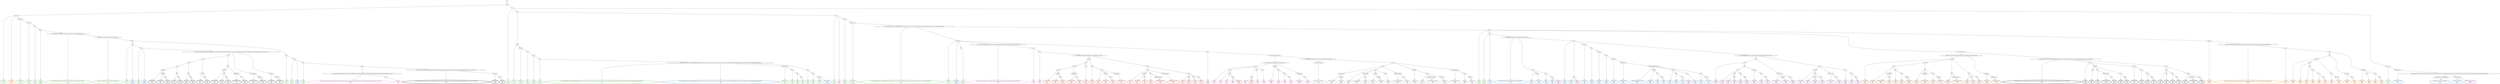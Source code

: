 digraph T {
	{
		rank=same
		474 [penwidth=3,colorscheme=set19,color=3,label="3;4;7;10_P\nP\n2.2%"]
		472 [penwidth=3,colorscheme=set19,color=3,label="13;15;18;19_P\nP\n0.71%"]
		470 [penwidth=3,colorscheme=set19,color=3,label="22;25;26_P\nP\n0.18%"]
		468 [penwidth=3,colorscheme=set19,color=3,label="35_P\nP\n0.5%"]
		466 [penwidth=3,colorscheme=set19,color=3,label="42;45_P\nP\n0.008%"]
		464 [penwidth=3,colorscheme=set19,color=3,label="50;52;54;59;68;74;79;85;90;96;100;104;107;113;120;123;126;127;129;133;134;136;138_P\nP\n0.008%"]
		462 [penwidth=3,colorscheme=set19,color=3,label="152;154;157;159;162;165;170;173;182;187;188;191;194_P\nP\n4.8%"]
		459 [penwidth=3,colorscheme=set19,color=3,label="201_P\nP\n3%"]
		457 [penwidth=3,colorscheme=set19,color=3,label="212_P\nP\n9.8%"]
		455 [penwidth=3,colorscheme=set19,color=3,label="203_P\nP\n4%"]
		453 [penwidth=3,colorscheme=set19,color=3,label="211_P\nP\n0.75%"]
		451 [penwidth=3,colorscheme=set19,color=3,label="220_P\nP\n6.1%"]
		449 [penwidth=3,colorscheme=set19,color=3,label="5_P\nP\n0.18%"]
		446 [penwidth=3,colorscheme=set19,color=3,label="12;21_P\nP\n1.1%"]
		444 [penwidth=3,colorscheme=set19,color=3,label="29;31;32_P\nP\n0.18%"]
		442 [penwidth=3,colorscheme=set19,color=3,label="34_P\nP\n0.044%"]
		440 [penwidth=3,colorscheme=set19,color=3,label="40;41_P\nP\n0.079%"]
		438 [penwidth=3,colorscheme=set19,color=3,label="44_P\nP\n0.075%"]
		436 [penwidth=3,colorscheme=set19,color=3,label="49;57;58;60;61;66;67;70;76;78;81;83;86;89;95;98;99;101;103;110;112;116;119;122;132;141;146;147;149;153;155;161;169;175;178;180;181;186;189;198;205;209;217;224;231;236;242;265;277;299;306;346;353;365;366;376_P\nP\n1%"]
		434 [penwidth=3,colorscheme=set19,color=3,label="389;397;405_P\nP\n6.8%"]
		432 [penwidth=3,colorscheme=set19,color=3,label="409_P\nP\n5.1%"]
		430 [penwidth=3,colorscheme=set19,color=3,label="423_P\nP\n2.4%"]
		428 [penwidth=3,colorscheme=set19,color=3,label="437_P\nP\n6.2%"]
		426 [penwidth=3,colorscheme=set19,color=3,label="396_P\nP\n1.4%"]
		424 [penwidth=3,colorscheme=set19,color=3,label="404_P\nP\n0.38%"]
		422 [penwidth=3,colorscheme=set19,color=3,label="414;422_P\nP\n5.6%"]
		420 [penwidth=3,colorscheme=set19,color=3,label="17_P\nP\n2.5%"]
		418 [penwidth=3,colorscheme=set19,color=3,label="28;30_P\nP\n0.58%"]
		416 [penwidth=3,colorscheme=set19,color=3,label="36;37;39;43_P\nP\n0.01%"]
		414 [penwidth=3,colorscheme=set19,color=3,label="47;53;55;56;63;65;69;73;75;77;82;84;88;91;94;97;102;106;109;111;115;118;121;125;128;131;139;142;151;158;164;166;167;168;172;174;177;179;184;185;190;193_P\nP\n2.8%"]
		412 [penwidth=3,colorscheme=set19,color=3,label="196;199_P\nP\n4.8%"]
		410 [penwidth=3,colorscheme=set19,color=3,label="207_P\nP\n5.8%"]
		408 [penwidth=3,colorscheme=set19,color=3,label="206_P\nP\n9.6%"]
		406 [penwidth=3,colorscheme=set19,color=3,label="225_P\nP\n5.6%"]
		404 [penwidth=3,colorscheme=set19,color=3,label="8;11;14_P\nP\n5.9%"]
		403 [penwidth=3,colorscheme=set19,color=2,label="201_M1\nM1\n0.0019%"]
		402 [penwidth=3,colorscheme=set19,color=2,label="212_M1\nM1\n0.0019%"]
		401 [penwidth=3,colorscheme=set19,color=2,label="211_M1\nM1\n0.017%"]
		400 [penwidth=3,colorscheme=set19,color=2,label="49;57;58;60;61;66;67;70;76;78;81;83;86;89;95;98;99;101;103;110;112;116;119;122;132;141;146;147;149;153;155;161;169;175;178;180;181;186;189;198;205;209;217;224;231;236;242;265;277;299;306;346;353;365;366;376_M1\nM1\n4.1%"]
		399 [penwidth=3,colorscheme=set19,color=2,label="414;422_M1\nM1\n0.58%"]
		398 [penwidth=3,colorscheme=set19,color=2,label="196;199_M1\nM1\n0.0045%"]
		397 [penwidth=3,colorscheme=set19,color=2,label="225_M1\nM1\n0.6%"]
		395 [penwidth=3,colorscheme=set19,color=2,label="238;243;249;255;266;279;287;292;308;315;340;372;385;390_M1\nM1\n2.3%"]
		393 [penwidth=3,colorscheme=set19,color=2,label="411_M1\nM1\n4.9%"]
		391 [penwidth=3,colorscheme=set19,color=2,label="432;444_M1\nM1\n5%"]
		389 [penwidth=3,colorscheme=set19,color=2,label="443_M1\nM1\n1.9%"]
		387 [penwidth=3,colorscheme=set19,color=2,label="448_M1\nM1\n5.3%"]
		385 [penwidth=3,colorscheme=set19,color=2,label="416_M1\nM1\n4.4%"]
		383 [penwidth=3,colorscheme=set19,color=2,label="438_M1\nM1\n5.2%"]
		381 [penwidth=3,colorscheme=set19,color=2,label="467;478_M1\nM1\n1.9%"]
		379 [penwidth=3,colorscheme=set19,color=2,label="487_M1\nM1\n0.08%"]
		377 [penwidth=3,colorscheme=set19,color=2,label="503;511_M1\nM1\n0.49%"]
		375 [penwidth=3,colorscheme=set19,color=2,label="526_M1\nM1\n0.092%"]
		373 [penwidth=3,colorscheme=set19,color=2,label="530;535_M1\nM1\n0.035%"]
		371 [penwidth=3,colorscheme=set19,color=2,label="540;548;556_M1\nM1\n0.01%"]
		369 [penwidth=3,colorscheme=set19,color=2,label="616;629;648;659;670;671_M1\nM1\n2.9%"]
		367 [penwidth=3,colorscheme=set19,color=2,label="682;690_M1\nM1\n4.3%"]
		365 [penwidth=3,colorscheme=set19,color=2,label="716_M1\nM1\n3.3%"]
		363 [penwidth=3,colorscheme=set19,color=2,label="728_M1\nM1\n5%"]
		361 [penwidth=3,colorscheme=set19,color=2,label="689_M1\nM1\n4.2%"]
		359 [penwidth=3,colorscheme=set19,color=2,label="698_M1\nM1\n2.6%"]
		357 [penwidth=3,colorscheme=set19,color=2,label="715_M1\nM1\n7.7%"]
		355 [penwidth=3,colorscheme=set19,color=2,label="714_M1\nM1\n7.6%"]
		353 [penwidth=3,colorscheme=set19,color=2,label="697_M1\nM1\n2.7%"]
		351 [penwidth=3,colorscheme=set19,color=2,label="707;713_M1\nM1\n7.1%"]
		349 [penwidth=3,colorscheme=set19,color=2,label="16;20;23;24;27_M1\nM1\n1%"]
		346 [penwidth=3,colorscheme=set19,color=2,label="370;378;382;407;424;431;446;453_M1\nM1\n5.1%"]
		344 [penwidth=3,colorscheme=set19,color=2,label="377;406;410;415_M1\nM1\n9.5%"]
		341 [penwidth=3,colorscheme=set19,color=8,label="252;258;264;275;282;296;310;319;332;339;342;351;364;388;395;421;430;442;445;452;461;486;497;509;524;529;533;577;589;605;628;647;658;688;700;723;729;735_M2\nM2\n9.3%"]
		339 [penwidth=3,colorscheme=set19,color=8,label="743_M2\nM2\n6%"]
		338 [penwidth=3,colorscheme=set19,color=8,label="17_M2\nM2\n1.8%"]
		336 [penwidth=3,colorscheme=set19,color=8,label="210;219;230;233;239;246;251;257;263;269;274;281;295;303;318;325;331;338;357;369;375;393;401;428;435;440;455_M2\nM2\n1%"]
		334 [penwidth=3,colorscheme=set19,color=8,label="471_M2\nM2\n7.3%"]
		332 [penwidth=3,colorscheme=set19,color=8,label="519_M2\nM2\n7.5%"]
		330 [penwidth=3,colorscheme=set19,color=8,label="214_M2\nM2\n0.0066%"]
		326 [penwidth=3,colorscheme=set19,color=8,label="463_M2\nM2\n2.4%"]
		324 [penwidth=3,colorscheme=set19,color=8,label="470_M2\nM2\n5.1%"]
		322 [penwidth=3,colorscheme=set19,color=8,label="481_M2\nM2\n2.2%"]
		320 [penwidth=3,colorscheme=set19,color=8,label="492_M2\nM2\n7.1%"]
		318 [penwidth=3,colorscheme=set19,color=8,label="480_M2\nM2\n9.4%"]
		316 [penwidth=3,colorscheme=set19,color=8,label="491_M2\nM2\n5.3%"]
		314 [penwidth=3,colorscheme=set19,color=8,label="505_M2\nM2\n7.3%"]
		312 [penwidth=3,colorscheme=set19,color=8,label="469;490_M2\nM2\n2.9%"]
		310 [penwidth=3,colorscheme=set19,color=8,label="500_M2\nM2\n2.4%"]
		308 [penwidth=3,colorscheme=set19,color=8,label="504_M2\nM2\n5.7%"]
		306 [penwidth=3,colorscheme=set19,color=8,label="512_M2\nM2\n6.4%"]
		304 [penwidth=3,colorscheme=set19,color=8,label="479;489;499_M2\nM2\n5.3%"]
		302 [penwidth=3,colorscheme=set19,color=8,label="518_M2\nM2\n5.5%"]
		299 [penwidth=3,colorscheme=set19,color=9,label="520;531;543;573;585_M3\nM3\n7.7%"]
		295 [penwidth=3,colorscheme=set19,color=9,label="542;551;563_M3\nM3\n2.8%"]
		293 [penwidth=3,colorscheme=set19,color=9,label="572;599_M3\nM3\n9.6%"]
		291 [penwidth=3,colorscheme=set19,color=9,label="550_M3\nM3\n6.8%"]
		289 [penwidth=3,colorscheme=set19,color=9,label="562;584;598_M3\nM3\n5%"]
		287 [penwidth=3,colorscheme=set19,color=9,label="620_M3\nM3\n9.2%"]
		285 [penwidth=3,colorscheme=set19,color=9,label="571;583_M3\nM3\n4.8%"]
		283 [penwidth=3,colorscheme=set19,color=9,label="597;609_M3\nM3\n7%"]
		281 [penwidth=3,colorscheme=set19,color=9,label="596_M3\nM3\n5.8%"]
		279 [penwidth=3,colorscheme=set19,color=9,label="561;582;595;608_M3\nM3\n2.6%"]
		277 [penwidth=3,colorscheme=set19,color=9,label="631_M3\nM3\n7.7%"]
		275 [penwidth=3,colorscheme=set19,color=9,label="549;560_M3\nM3\n2.1%"]
		273 [penwidth=3,colorscheme=set19,color=9,label="570_M3\nM3\n3.9%"]
		271 [penwidth=3,colorscheme=set19,color=9,label="581;594;607;630;640_M3\nM3\n6.2%"]
		269 [penwidth=3,colorscheme=set19,color=9,label="593;619_M3\nM3\n7.8%"]
		267 [penwidth=3,colorscheme=set19,color=9,label="559;569;580;592_M3\nM3\n2.1%"]
		265 [penwidth=3,colorscheme=set19,color=9,label="606_M3\nM3\n3.5%"]
		263 [penwidth=3,colorscheme=set19,color=9,label="639;651_M3\nM3\n5.5%"]
		259 [penwidth=3,colorscheme=set19,color=7,label="552;565_M4\nM4\n5.9%"]
		256 [penwidth=3,colorscheme=set19,color=7,label="602_M4\nM4\n7%"]
		254 [penwidth=3,colorscheme=set19,color=7,label="624;636;656_M4\nM4\n3.7%"]
		252 [penwidth=3,colorscheme=set19,color=7,label="667_M4\nM4\n5.1%"]
		250 [penwidth=3,colorscheme=set19,color=7,label="635_M4\nM4\n1.1%"]
		248 [penwidth=3,colorscheme=set19,color=7,label="644_M4\nM4\n1.2%"]
		246 [penwidth=3,colorscheme=set19,color=7,label="655;661_M4\nM4\n6%"]
		244 [penwidth=3,colorscheme=set19,color=7,label="613_M4\nM4\n4.8%"]
		242 [penwidth=3,colorscheme=set19,color=7,label="623;634;643_M4\nM4\n8.4%"]
		240 [penwidth=3,colorscheme=set19,color=7,label="633_M4\nM4\n1.2%"]
		238 [penwidth=3,colorscheme=set19,color=7,label="642;654_M4\nM4\n7%"]
		236 [penwidth=3,colorscheme=set19,color=7,label="586_M4\nM4\n4.6%"]
		234 [penwidth=3,colorscheme=set19,color=7,label="601;612;641;653_M4\nM4\n9%"]
		232 [penwidth=3,colorscheme=set19,color=7,label="611_M4\nM4\n3.2%"]
		230 [penwidth=3,colorscheme=set19,color=7,label="622_M4\nM4\n15%"]
		228 [penwidth=3,colorscheme=set19,color=7,label="652_M4\nM4\n5.3%"]
		226 [penwidth=3,colorscheme=set19,color=7,label="564;600_M4\nM4\n3.8%"]
		224 [penwidth=3,colorscheme=set19,color=7,label="610;621;632_M4\nM4\n7.7%"]
		223 [penwidth=3,colorscheme=set19,color=5,label="3;4;7;10_M5\nM5\n2.9%"]
		221 [penwidth=3,colorscheme=set19,color=5,label="218;228_M5\nM5\n0.71%"]
		219 [penwidth=3,colorscheme=set19,color=5,label="244;250;267;288;293;302;309;316;323;329;335;348;354;360;402;419;436;449;464;473;507;514;532;546;553;575;603;625;645_M5\nM5\n3.8%"]
		217 [penwidth=3,colorscheme=set19,color=5,label="657_M5\nM5\n1.7%"]
		213 [penwidth=3,colorscheme=set19,color=5,label="679;685_M5\nM5\n21%"]
		211 [penwidth=3,colorscheme=set19,color=5,label="693_M5\nM5\n2.9%"]
		209 [penwidth=3,colorscheme=set19,color=5,label="702_M5\nM5\n4.9%"]
		207 [penwidth=3,colorscheme=set19,color=5,label="709_M5\nM5\n7.5%"]
		205 [penwidth=3,colorscheme=set19,color=5,label="725_M5\nM5\n7.3%"]
		203 [penwidth=3,colorscheme=set19,color=5,label="736_M5\nM5\n5.7%"]
		201 [penwidth=3,colorscheme=set19,color=5,label="719_M5\nM5\n4.3%"]
		199 [penwidth=3,colorscheme=set19,color=5,label="724;732_M5\nM5\n7.3%"]
		197 [penwidth=3,colorscheme=set19,color=5,label="684;692_M5\nM5\n6.5%"]
		195 [penwidth=3,colorscheme=set19,color=5,label="731_M5\nM5\n7.3%"]
		193 [penwidth=3,colorscheme=set19,color=5,label="678;683_M5\nM5\n2.3%"]
		191 [penwidth=3,colorscheme=set19,color=5,label="701_M5\nM5\n6.3%"]
		189 [penwidth=3,colorscheme=set19,color=5,label="718_M5\nM5\n1.9%"]
		187 [penwidth=3,colorscheme=set19,color=5,label="730_M5\nM5\n5.9%"]
		186 [penwidth=3,colorscheme=set19,color=4,label="448_M6\nM6\n0.45%"]
		185 [penwidth=3,colorscheme=set19,color=4,label="438_M6\nM6\n2.3%"]
		181 [penwidth=3,colorscheme=set19,color=4,label="745_M6\nM6\n3.6%"]
		178 [penwidth=3,colorscheme=set19,color=4,label="767_M6\nM6\n2.3%"]
		176 [penwidth=3,colorscheme=set19,color=4,label="802_M6\nM6\n3.2%"]
		174 [penwidth=3,colorscheme=set19,color=4,label="841_M6\nM6\n5.7%"]
		172 [penwidth=3,colorscheme=set19,color=4,label="824_M6\nM6\n0.84%"]
		170 [penwidth=3,colorscheme=set19,color=4,label="868_M6\nM6\n6.6%"]
		168 [penwidth=3,colorscheme=set19,color=4,label="778;801_M6\nM6\n2.5%"]
		166 [penwidth=3,colorscheme=set19,color=4,label="823_M6\nM6\n1.2%"]
		164 [penwidth=3,colorscheme=set19,color=4,label="855_M6\nM6\n5.4%"]
		162 [penwidth=3,colorscheme=set19,color=4,label="750;766;789_M6\nM6\n5.5%"]
		160 [penwidth=3,colorscheme=set19,color=4,label="800;822_M6\nM6\n7.6%"]
		158 [penwidth=3,colorscheme=set19,color=4,label="854_M6\nM6\n6.9%"]
		155 [penwidth=3,colorscheme=set19,color=4,label="755;765_M6\nM6\n2.2%"]
		153 [penwidth=3,colorscheme=set19,color=4,label="788_M6\nM6\n7.6%"]
		151 [penwidth=3,colorscheme=set19,color=4,label="799;821_M6\nM6\n5.3%"]
		149 [penwidth=3,colorscheme=set19,color=4,label="867_M6\nM6\n6.5%"]
		147 [penwidth=3,colorscheme=set19,color=4,label="764;777;787_M6\nM6\n3.6%"]
		145 [penwidth=3,colorscheme=set19,color=4,label="820_M6\nM6\n11%"]
		143 [penwidth=3,colorscheme=set19,color=4,label="776_M6\nM6\n0.69%"]
		141 [penwidth=3,colorscheme=set19,color=4,label="798_M6\nM6\n1.4%"]
		139 [penwidth=3,colorscheme=set19,color=4,label="819_M6\nM6\n6.8%"]
		138 [penwidth=3,colorscheme=set19,color=4,label="715_M6\nM6\n0.16%"]
		137 [penwidth=3,colorscheme=set19,color=4,label="377;406;410;415_M6\nM6\n0.29%"]
		131 [penwidth=3,colorscheme=set19,color=1,label="792;807_M7\nM7\n1.3%"]
		129 [penwidth=3,colorscheme=set19,color=1,label="830;846_M7\nM7\n3.3%"]
		127 [penwidth=3,colorscheme=set19,color=1,label="860_M7\nM7\n7.4%"]
		125 [penwidth=3,colorscheme=set19,color=1,label="806;829;845_M7\nM7\n3.2%"]
		123 [penwidth=3,colorscheme=set19,color=1,label="875_M7\nM7\n5.1%"]
		121 [penwidth=3,colorscheme=set19,color=1,label="771_M7\nM7\n6.4%"]
		119 [penwidth=3,colorscheme=set19,color=1,label="758_M7\nM7\n1.9%"]
		117 [penwidth=3,colorscheme=set19,color=1,label="770_M7\nM7\n2.4%"]
		115 [penwidth=3,colorscheme=set19,color=1,label="791;828_M7\nM7\n0.4%"]
		113 [penwidth=3,colorscheme=set19,color=1,label="844_M7\nM7\n5.6%"]
		111 [penwidth=3,colorscheme=set19,color=1,label="843;859;870_M7\nM7\n5.7%"]
		108 [penwidth=3,colorscheme=set19,color=1,label="757_M7\nM7\n4.8%"]
		106 [penwidth=3,colorscheme=set19,color=1,label="769;780_M7\nM7\n5.1%"]
		104 [penwidth=3,colorscheme=set19,color=1,label="827_M7\nM7\n7.8%"]
		102 [penwidth=3,colorscheme=set19,color=1,label="779_M7\nM7\n4.6%"]
		100 [penwidth=3,colorscheme=set19,color=1,label="805;826;858;869_M7\nM7\n5.2%"]
		98 [penwidth=3,colorscheme=set19,color=1,label="790;804;842;857_M7\nM7\n5.1%"]
		96 [penwidth=3,colorscheme=set19,color=1,label="768_M7\nM7\n3.5%"]
		94 [penwidth=3,colorscheme=set19,color=1,label="803_M7\nM7\n6.1%"]
		92 [penwidth=3,colorscheme=set19,color=1,label="825_M7\nM7\n5.3%"]
		90 [penwidth=3,colorscheme=set19,color=1,label="856_M7\nM7\n5.2%"]
		89 [penwidth=3,colorscheme=set19,color=1,label="492_M7\nM7\n3.4%"]
		88 [penwidth=3,colorscheme=set19,color=1,label="480_M7\nM7\n0.77%"]
		86 [penwidth=3,colorscheme=set19,color=10,label="278;286;291;301;307;314;328;359;367;384;400;427;439;457;466;475;484;495;502;506;513;521;523;545;626;637;663;668;674;703;710;720;733;739_M8\nM8\n2.6%"]
		84 [penwidth=3,colorscheme=set19,color=10,label="742_M8\nM8\n4.6%"]
		81 [penwidth=3,colorscheme=set19,color=10,label="782_M8\nM8\n8%"]
		79 [penwidth=3,colorscheme=set19,color=10,label="794_M8\nM8\n5.3%"]
		77 [penwidth=3,colorscheme=set19,color=10,label="812;832;850_M8\nM8\n5.8%"]
		75 [penwidth=3,colorscheme=set19,color=10,label="871_M8\nM8\n5.6%"]
		73 [penwidth=3,colorscheme=set19,color=10,label="831_M8\nM8\n2.1%"]
		71 [penwidth=3,colorscheme=set19,color=10,label="849_M8\nM8\n5%"]
		69 [penwidth=3,colorscheme=set19,color=10,label="753;761_M8\nM8\n1.7%"]
		67 [penwidth=3,colorscheme=set19,color=10,label="811_M8\nM8\n4.4%"]
		65 [penwidth=3,colorscheme=set19,color=10,label="848_M8\nM8\n3.6%"]
		63 [penwidth=3,colorscheme=set19,color=10,label="861_M8\nM8\n6%"]
		60 [penwidth=3,colorscheme=set19,color=10,label="752_M8\nM8\n2.2%"]
		58 [penwidth=3,colorscheme=set19,color=10,label="781_M8\nM8\n6.4%"]
		56 [penwidth=3,colorscheme=set19,color=10,label="810_M8\nM8\n5.2%"]
		54 [penwidth=3,colorscheme=set19,color=10,label="847_M8\nM8\n5.7%"]
		52 [penwidth=3,colorscheme=set19,color=10,label="760_M8\nM8\n5.1%"]
		50 [penwidth=3,colorscheme=set19,color=10,label="773;793;809_M8\nM8\n8.3%"]
		48 [penwidth=3,colorscheme=set19,color=10,label="808_M8\nM8\n12%"]
		41 [penwidth=3,colorscheme=set19,color=10,label="840;853_M9\nM9\n6.1%"]
		39 [penwidth=3,colorscheme=set19,color=10,label="866;874_M9\nM9\n1.2%"]
		37 [penwidth=3,colorscheme=set19,color=10,label="879_M9\nM9\n5.5%"]
		35 [penwidth=3,colorscheme=set19,color=10,label="865_M9\nM9\n3.7%"]
		33 [penwidth=3,colorscheme=set19,color=10,label="873_M9\nM9\n5.1%"]
		31 [penwidth=3,colorscheme=set19,color=10,label="839_M9\nM9\n2.8%"]
		29 [penwidth=3,colorscheme=set19,color=10,label="864_M9\nM9\n5.9%"]
		27 [penwidth=3,colorscheme=set19,color=10,label="797;817_M9\nM9\n5%"]
		25 [penwidth=3,colorscheme=set19,color=10,label="838_M9\nM9\n5%"]
		22 [penwidth=3,colorscheme=set19,color=10,label="796;837_M9\nM9\n7.2%"]
		20 [penwidth=3,colorscheme=set19,color=10,label="863_M9\nM9\n2.1%"]
		18 [penwidth=3,colorscheme=set19,color=10,label="878_M9\nM9\n6%"]
		16 [penwidth=3,colorscheme=set19,color=10,label="816;836;852_M9\nM9\n1.4%"]
		14 [penwidth=3,colorscheme=set19,color=10,label="877_M9\nM9\n5.4%"]
		12 [penwidth=3,colorscheme=set19,color=10,label="784;795;815_M9\nM9\n4.5%"]
		10 [penwidth=3,colorscheme=set19,color=10,label="835;862_M9\nM9\n5.2%"]
		8 [penwidth=3,colorscheme=set19,color=10,label="814;834_M9\nM9\n6.2%"]
		6 [penwidth=3,colorscheme=set19,color=10,label="872;876_M9\nM9\n5.6%"]
		4 [penwidth=3,colorscheme=set19,color=10,label="247;259;270;283;297;304;311;320;333;343;352;363;380;386;403;408;429;441;459;476;496;515;528;538;554;566;614;646;664;680;686;694;704;727;734;754;774;783_M9\nM9\n1.2%"]
		2 [penwidth=3,colorscheme=set19,color=10,label="813;833_M9\nM9\n9.6%"]
		0 [penwidth=3,colorscheme=set19,color=10,label="851_M9\nM9\n5.3%"]
	}
	477 [label="GL"]
	476 [label="0;1;2"]
	475 [label="3;4;7;10"]
	473 [label="13;15;18;19"]
	471 [label="22;25;26"]
	469 [label="35"]
	467 [label="42;45"]
	465 [label="50;52;54;59;68;74;79;85;90;96;100;104;107;113;120;123;126;127;129;133;134;136;138"]
	463 [label="152;154;157;159;162;165;170;173;182;187;188;191;194"]
	461 [label="200"]
	460 [label="201"]
	458 [label="212"]
	456 [label="203"]
	454 [label="211"]
	452 [label="220"]
	450 [label="5"]
	448 [label="6;9"]
	447 [label="12;21"]
	445 [label="29;31;32"]
	443 [label="34"]
	441 [label="40;41"]
	439 [label="44"]
	437 [label="49;57;58;60;61;66;67;70;76;78;81;83;86;89;95;98;99;101;103;110;112;116;119;122;132;141;146;147;149;153;155;161;169;175;178;180;181;186;189;198;205;209;217;224;231;236;242;265;277;299;306;346;353;365;366;376"]
	435 [label="389;397;405"]
	433 [label="409"]
	431 [label="423"]
	429 [label="437"]
	427 [label="396"]
	425 [label="404"]
	423 [label="414;422"]
	421 [label="17"]
	419 [label="28;30"]
	417 [label="36;37;39;43"]
	415 [label="47;53;55;56;63;65;69;73;75;77;82;84;88;91;94;97;102;106;109;111;115;118;121;125;128;131;139;142;151;158;164;166;167;168;172;174;177;179;184;185;190;193"]
	413 [label="196;199"]
	411 [label="207"]
	409 [label="206"]
	407 [label="225"]
	405 [label="8;11;14"]
	396 [label="238;243;249;255;266;279;287;292;308;315;340;372;385;390"]
	394 [label="411"]
	392 [label="432;444"]
	390 [label="443"]
	388 [label="448"]
	386 [label="416"]
	384 [label="438"]
	382 [label="467;478"]
	380 [label="487"]
	378 [label="503;511"]
	376 [label="526"]
	374 [label="530;535"]
	372 [label="540;548;556"]
	370 [label="616;629;648;659;670;671"]
	368 [label="682;690"]
	366 [label="716"]
	364 [label="728"]
	362 [label="689"]
	360 [label="698"]
	358 [label="715"]
	356 [label="714"]
	354 [label="697"]
	352 [label="707;713"]
	350 [label="16;20;23;24;27"]
	348 [label="33;38;46;48;51;62;64;71;72;80;87;92;93;105;108;114;117;124;130;135;137;140;143;144;145;148;150;156;160;163;171;176;183;192;195;197;202;204;208;213;216;222;223;227;241;261;284;290;305;322;326;345"]
	347 [label="370;378;382;407;424;431;446;453"]
	345 [label="377;406;410;415"]
	343 [label="234"]
	342 [label="252;258;264;275;282;296;310;319;332;339;342;351;364;388;395;421;430;442;445;452;461;486;497;509;524;529;533;577;589;605;628;647;658;688;700;723;729;735"]
	340 [label="743"]
	337 [label="210;219;230;233;239;246;251;257;263;269;274;281;295;303;318;325;331;338;357;369;375;393;401;428;435;440;455"]
	335 [label="471"]
	333 [label="519"]
	331 [label="214"]
	329 [label="229;232;245;256;268;273"]
	328 [label="280;317;324;337;350;356;362;368;374;392;398;412;417"]
	327 [label="463"]
	325 [label="470"]
	323 [label="481"]
	321 [label="492"]
	319 [label="480"]
	317 [label="491"]
	315 [label="505"]
	313 [label="469;490"]
	311 [label="500"]
	309 [label="504"]
	307 [label="512"]
	305 [label="479;489;499"]
	303 [label="518"]
	301 [label="294;330;336;341;349;355;361;373;379;391;425;433;458;465;474;483;494"]
	300 [label="520;531;543;573;585"]
	298 [label="527"]
	297 [label="537"]
	296 [label="542;551;563"]
	294 [label="572;599"]
	292 [label="550"]
	290 [label="562;584;598"]
	288 [label="620"]
	286 [label="571;583"]
	284 [label="597;609"]
	282 [label="596"]
	280 [label="561;582;595;608"]
	278 [label="631"]
	276 [label="549;560"]
	274 [label="570"]
	272 [label="581;594;607;630;640"]
	270 [label="593;619"]
	268 [label="559;569;580;592"]
	266 [label="606"]
	264 [label="639;651"]
	262 [label="237;254;262;272"]
	261 [label="285;300;313;327;347;358;371;383;399;418;426;434;450;456;472;482;493;501;508;544"]
	260 [label="552;565"]
	258 [label="574;587"]
	257 [label="602"]
	255 [label="624;636;656"]
	253 [label="667"]
	251 [label="635"]
	249 [label="644"]
	247 [label="655;661"]
	245 [label="613"]
	243 [label="623;634;643"]
	241 [label="633"]
	239 [label="642;654"]
	237 [label="586"]
	235 [label="601;612;641;653"]
	233 [label="611"]
	231 [label="622"]
	229 [label="652"]
	227 [label="564;600"]
	225 [label="610;621;632"]
	222 [label="218;228"]
	220 [label="244;250;267;288;293;302;309;316;323;329;335;348;354;360;402;419;436;449;464;473;507;514;532;546;553;575;603;625;645"]
	218 [label="657"]
	216 [label="662"]
	215 [label="673"]
	214 [label="679;685"]
	212 [label="693"]
	210 [label="702"]
	208 [label="709"]
	206 [label="725"]
	204 [label="736"]
	202 [label="719"]
	200 [label="724;732"]
	198 [label="684;692"]
	196 [label="731"]
	194 [label="678;683"]
	192 [label="701"]
	190 [label="718"]
	188 [label="730"]
	184 [label="447;454;462;468;488;498;517;522;536;557;578;590;617;649;666;676;696;706;712;726;737"]
	183 [label="740"]
	182 [label="745"]
	180 [label="756"]
	179 [label="767"]
	177 [label="802"]
	175 [label="841"]
	173 [label="824"]
	171 [label="868"]
	169 [label="778;801"]
	167 [label="823"]
	165 [label="855"]
	163 [label="750;766;789"]
	161 [label="800;822"]
	159 [label="854"]
	157 [label="744"]
	156 [label="755;765"]
	154 [label="788"]
	152 [label="799;821"]
	150 [label="867"]
	148 [label="764;777;787"]
	146 [label="820"]
	144 [label="776"]
	142 [label="798"]
	140 [label="819"]
	136 [label="541;558;568;579;591;618;638;650;660;672;677;691;699;708;717;722;738"]
	135 [label="741;747"]
	134 [label="751"]
	133 [label="759;772"]
	132 [label="792;807"]
	130 [label="830;846"]
	128 [label="860"]
	126 [label="806;829;845"]
	124 [label="875"]
	122 [label="771"]
	120 [label="758"]
	118 [label="770"]
	116 [label="791;828"]
	114 [label="844"]
	112 [label="843;859;870"]
	110 [label="746"]
	109 [label="757"]
	107 [label="769;780"]
	105 [label="827"]
	103 [label="779"]
	101 [label="805;826;858;869"]
	99 [label="790;804;842;857"]
	97 [label="768"]
	95 [label="803"]
	93 [label="825"]
	91 [label="856"]
	87 [label="278;286;291;301;307;314;328;359;367;384;400;427;439;457;466;475;484;495;502;506;513;521;523;545;626;637;663;668;674;703;710;720;733;739"]
	85 [label="742"]
	83 [label="749;762"]
	82 [label="782"]
	80 [label="794"]
	78 [label="812;832;850"]
	76 [label="871"]
	74 [label="831"]
	72 [label="849"]
	70 [label="753;761"]
	68 [label="811"]
	66 [label="848"]
	64 [label="861"]
	62 [label="748"]
	61 [label="752"]
	59 [label="781"]
	57 [label="810"]
	55 [label="847"]
	53 [label="760"]
	51 [label="773;793;809"]
	49 [label="808"]
	47 [label="215;221;226;235;240;248;253;260;271;276;289;298;312;321;334;344;381;387;394;413;420;451;460;477;485;510;516;525;534;539;547;555;567;576;588;604;615;627;665;669;675;681;687;695;705;711;721"]
	46 [label="763"]
	45 [label="775"]
	44 [label="786"]
	43 [label="818"]
	42 [label="840;853"]
	40 [label="866;874"]
	38 [label="879"]
	36 [label="865"]
	34 [label="873"]
	32 [label="839"]
	30 [label="864"]
	28 [label="797;817"]
	26 [label="838"]
	24 [label="785"]
	23 [label="796;837"]
	21 [label="863"]
	19 [label="878"]
	17 [label="816;836;852"]
	15 [label="877"]
	13 [label="784;795;815"]
	11 [label="835;862"]
	9 [label="814;834"]
	7 [label="872;876"]
	5 [label="247;259;270;283;297;304;311;320;333;343;352;363;380;386;403;408;429;441;459;476;496;515;528;538;554;566;614;646;664;680;686;694;704;727;734;754;774;783"]
	3 [label="813;833"]
	1 [label="851"]
	477 -> 476
	476 -> 475
	476 -> 450
	475 -> 474
	475 -> 473
	475 -> 223
	473 -> 472
	473 -> 471
	471 -> 470
	471 -> 469
	469 -> 468
	469 -> 467
	467 -> 466
	467 -> 465
	465 -> 464
	465 -> 463
	463 -> 462
	463 -> 461
	461 -> 460
	461 -> 456
	460 -> 459
	460 -> 458
	460 -> 403
	458 -> 457
	458 -> 402
	458 -> 47
	456 -> 455
	456 -> 454
	454 -> 453
	454 -> 452
	454 -> 401
	452 -> 451
	452 -> 343
	450 -> 449
	450 -> 448
	450 -> 405
	448 -> 447
	448 -> 421
	447 -> 446
	447 -> 445
	445 -> 444
	445 -> 443
	443 -> 442
	443 -> 441
	441 -> 440
	441 -> 439
	439 -> 438
	439 -> 437
	437 -> 436
	437 -> 435
	437 -> 427
	437 -> 400
	435 -> 434
	435 -> 433
	433 -> 432
	433 -> 431
	431 -> 430
	431 -> 429
	429 -> 428
	427 -> 426
	427 -> 425
	425 -> 424
	425 -> 423
	423 -> 422
	423 -> 399
	421 -> 420
	421 -> 419
	421 -> 338
	419 -> 418
	419 -> 417
	417 -> 416
	417 -> 415
	415 -> 414
	415 -> 413
	415 -> 409
	413 -> 412
	413 -> 411
	413 -> 398
	413 -> 337
	413 -> 331
	411 -> 410
	409 -> 408
	409 -> 407
	409 -> 262
	409 -> 222
	407 -> 406
	407 -> 397
	407 -> 396
	405 -> 404
	405 -> 350
	396 -> 395
	396 -> 394
	396 -> 386
	394 -> 393
	394 -> 392
	394 -> 390
	392 -> 391
	390 -> 389
	390 -> 388
	388 -> 387
	388 -> 186
	386 -> 385
	386 -> 384
	386 -> 382
	386 -> 184
	384 -> 383
	384 -> 185
	382 -> 381
	382 -> 380
	380 -> 379
	380 -> 378
	378 -> 377
	378 -> 376
	376 -> 375
	376 -> 374
	374 -> 373
	374 -> 372
	372 -> 371
	372 -> 370
	370 -> 369
	370 -> 368
	370 -> 362
	370 -> 354
	368 -> 367
	368 -> 366
	366 -> 365
	366 -> 364
	364 -> 363
	362 -> 361
	362 -> 360
	362 -> 356
	360 -> 359
	360 -> 358
	358 -> 357
	358 -> 138
	356 -> 355
	354 -> 353
	354 -> 352
	352 -> 351
	350 -> 349
	350 -> 348
	348 -> 347
	348 -> 345
	347 -> 346
	345 -> 344
	345 -> 137
	343 -> 342
	343 -> 5
	342 -> 341
	342 -> 340
	340 -> 339
	337 -> 336
	337 -> 335
	335 -> 334
	335 -> 333
	333 -> 332
	333 -> 136
	331 -> 330
	331 -> 329
	329 -> 328
	329 -> 301
	328 -> 327
	328 -> 313
	328 -> 305
	327 -> 326
	327 -> 325
	327 -> 319
	327 -> 317
	327 -> 315
	325 -> 324
	325 -> 323
	323 -> 322
	323 -> 321
	321 -> 320
	321 -> 89
	319 -> 318
	319 -> 88
	317 -> 316
	315 -> 314
	313 -> 312
	313 -> 311
	311 -> 310
	311 -> 309
	309 -> 308
	309 -> 307
	307 -> 306
	305 -> 304
	305 -> 303
	303 -> 302
	301 -> 300
	301 -> 298
	300 -> 299
	298 -> 297
	298 -> 276
	298 -> 268
	297 -> 296
	297 -> 292
	297 -> 280
	296 -> 295
	296 -> 294
	294 -> 293
	292 -> 291
	292 -> 290
	292 -> 286
	292 -> 282
	290 -> 289
	290 -> 288
	288 -> 287
	286 -> 285
	286 -> 284
	284 -> 283
	282 -> 281
	280 -> 279
	280 -> 278
	278 -> 277
	276 -> 275
	276 -> 274
	274 -> 273
	274 -> 272
	274 -> 270
	272 -> 271
	270 -> 269
	268 -> 267
	268 -> 266
	266 -> 265
	266 -> 264
	264 -> 263
	262 -> 261
	262 -> 87
	261 -> 260
	261 -> 227
	260 -> 259
	260 -> 258
	260 -> 237
	260 -> 233
	258 -> 257
	258 -> 245
	257 -> 256
	257 -> 255
	257 -> 251
	255 -> 254
	255 -> 253
	253 -> 252
	251 -> 250
	251 -> 249
	249 -> 248
	249 -> 247
	247 -> 246
	245 -> 244
	245 -> 243
	245 -> 241
	243 -> 242
	241 -> 240
	241 -> 239
	239 -> 238
	237 -> 236
	237 -> 235
	235 -> 234
	233 -> 232
	233 -> 231
	233 -> 229
	231 -> 230
	229 -> 228
	227 -> 226
	227 -> 225
	225 -> 224
	222 -> 221
	222 -> 220
	220 -> 219
	220 -> 218
	218 -> 217
	218 -> 216
	216 -> 215
	216 -> 194
	215 -> 214
	215 -> 198
	214 -> 213
	214 -> 212
	214 -> 202
	212 -> 211
	212 -> 210
	210 -> 209
	210 -> 208
	208 -> 207
	208 -> 206
	206 -> 205
	206 -> 204
	204 -> 203
	202 -> 201
	202 -> 200
	200 -> 199
	198 -> 197
	198 -> 196
	196 -> 195
	194 -> 193
	194 -> 192
	194 -> 190
	192 -> 191
	190 -> 189
	190 -> 188
	188 -> 187
	184 -> 183
	184 -> 157
	183 -> 182
	183 -> 163
	182 -> 181
	182 -> 180
	180 -> 179
	180 -> 169
	179 -> 178
	179 -> 177
	179 -> 173
	177 -> 176
	177 -> 175
	175 -> 174
	173 -> 172
	173 -> 171
	171 -> 170
	169 -> 168
	169 -> 167
	167 -> 166
	167 -> 165
	165 -> 164
	163 -> 162
	163 -> 161
	163 -> 159
	161 -> 160
	159 -> 158
	157 -> 156
	157 -> 148
	157 -> 144
	156 -> 155
	156 -> 154
	154 -> 153
	154 -> 152
	154 -> 150
	152 -> 151
	150 -> 149
	148 -> 147
	148 -> 146
	146 -> 145
	144 -> 143
	144 -> 142
	142 -> 141
	142 -> 140
	140 -> 139
	136 -> 135
	136 -> 110
	135 -> 134
	135 -> 120
	134 -> 133
	134 -> 122
	133 -> 132
	133 -> 126
	132 -> 131
	132 -> 130
	130 -> 129
	130 -> 128
	128 -> 127
	126 -> 125
	126 -> 124
	124 -> 123
	122 -> 121
	120 -> 119
	120 -> 118
	118 -> 117
	118 -> 116
	118 -> 112
	116 -> 115
	116 -> 114
	114 -> 113
	112 -> 111
	110 -> 109
	110 -> 97
	109 -> 108
	109 -> 107
	109 -> 103
	109 -> 99
	107 -> 106
	107 -> 105
	105 -> 104
	103 -> 102
	103 -> 101
	101 -> 100
	99 -> 98
	97 -> 96
	97 -> 95
	97 -> 93
	97 -> 91
	95 -> 94
	93 -> 92
	91 -> 90
	87 -> 86
	87 -> 85
	87 -> 62
	85 -> 84
	85 -> 83
	85 -> 70
	83 -> 82
	83 -> 80
	83 -> 74
	82 -> 81
	80 -> 79
	80 -> 78
	78 -> 77
	78 -> 76
	76 -> 75
	74 -> 73
	74 -> 72
	72 -> 71
	70 -> 69
	70 -> 68
	68 -> 67
	68 -> 66
	66 -> 65
	66 -> 64
	64 -> 63
	62 -> 61
	62 -> 53
	61 -> 60
	61 -> 59
	61 -> 57
	59 -> 58
	57 -> 56
	57 -> 55
	55 -> 54
	53 -> 52
	53 -> 51
	53 -> 49
	51 -> 50
	49 -> 48
	47 -> 46
	47 -> 13
	47 -> 9
	46 -> 45
	46 -> 24
	45 -> 44
	45 -> 28
	44 -> 43
	44 -> 32
	43 -> 42
	43 -> 36
	42 -> 41
	42 -> 40
	40 -> 39
	40 -> 38
	38 -> 37
	36 -> 35
	36 -> 34
	34 -> 33
	32 -> 31
	32 -> 30
	30 -> 29
	28 -> 27
	28 -> 26
	26 -> 25
	24 -> 23
	24 -> 17
	23 -> 22
	23 -> 21
	21 -> 20
	21 -> 19
	19 -> 18
	17 -> 16
	17 -> 15
	15 -> 14
	13 -> 12
	13 -> 11
	11 -> 10
	9 -> 8
	9 -> 7
	7 -> 6
	5 -> 4
	5 -> 3
	3 -> 2
	3 -> 1
	1 -> 0
}
